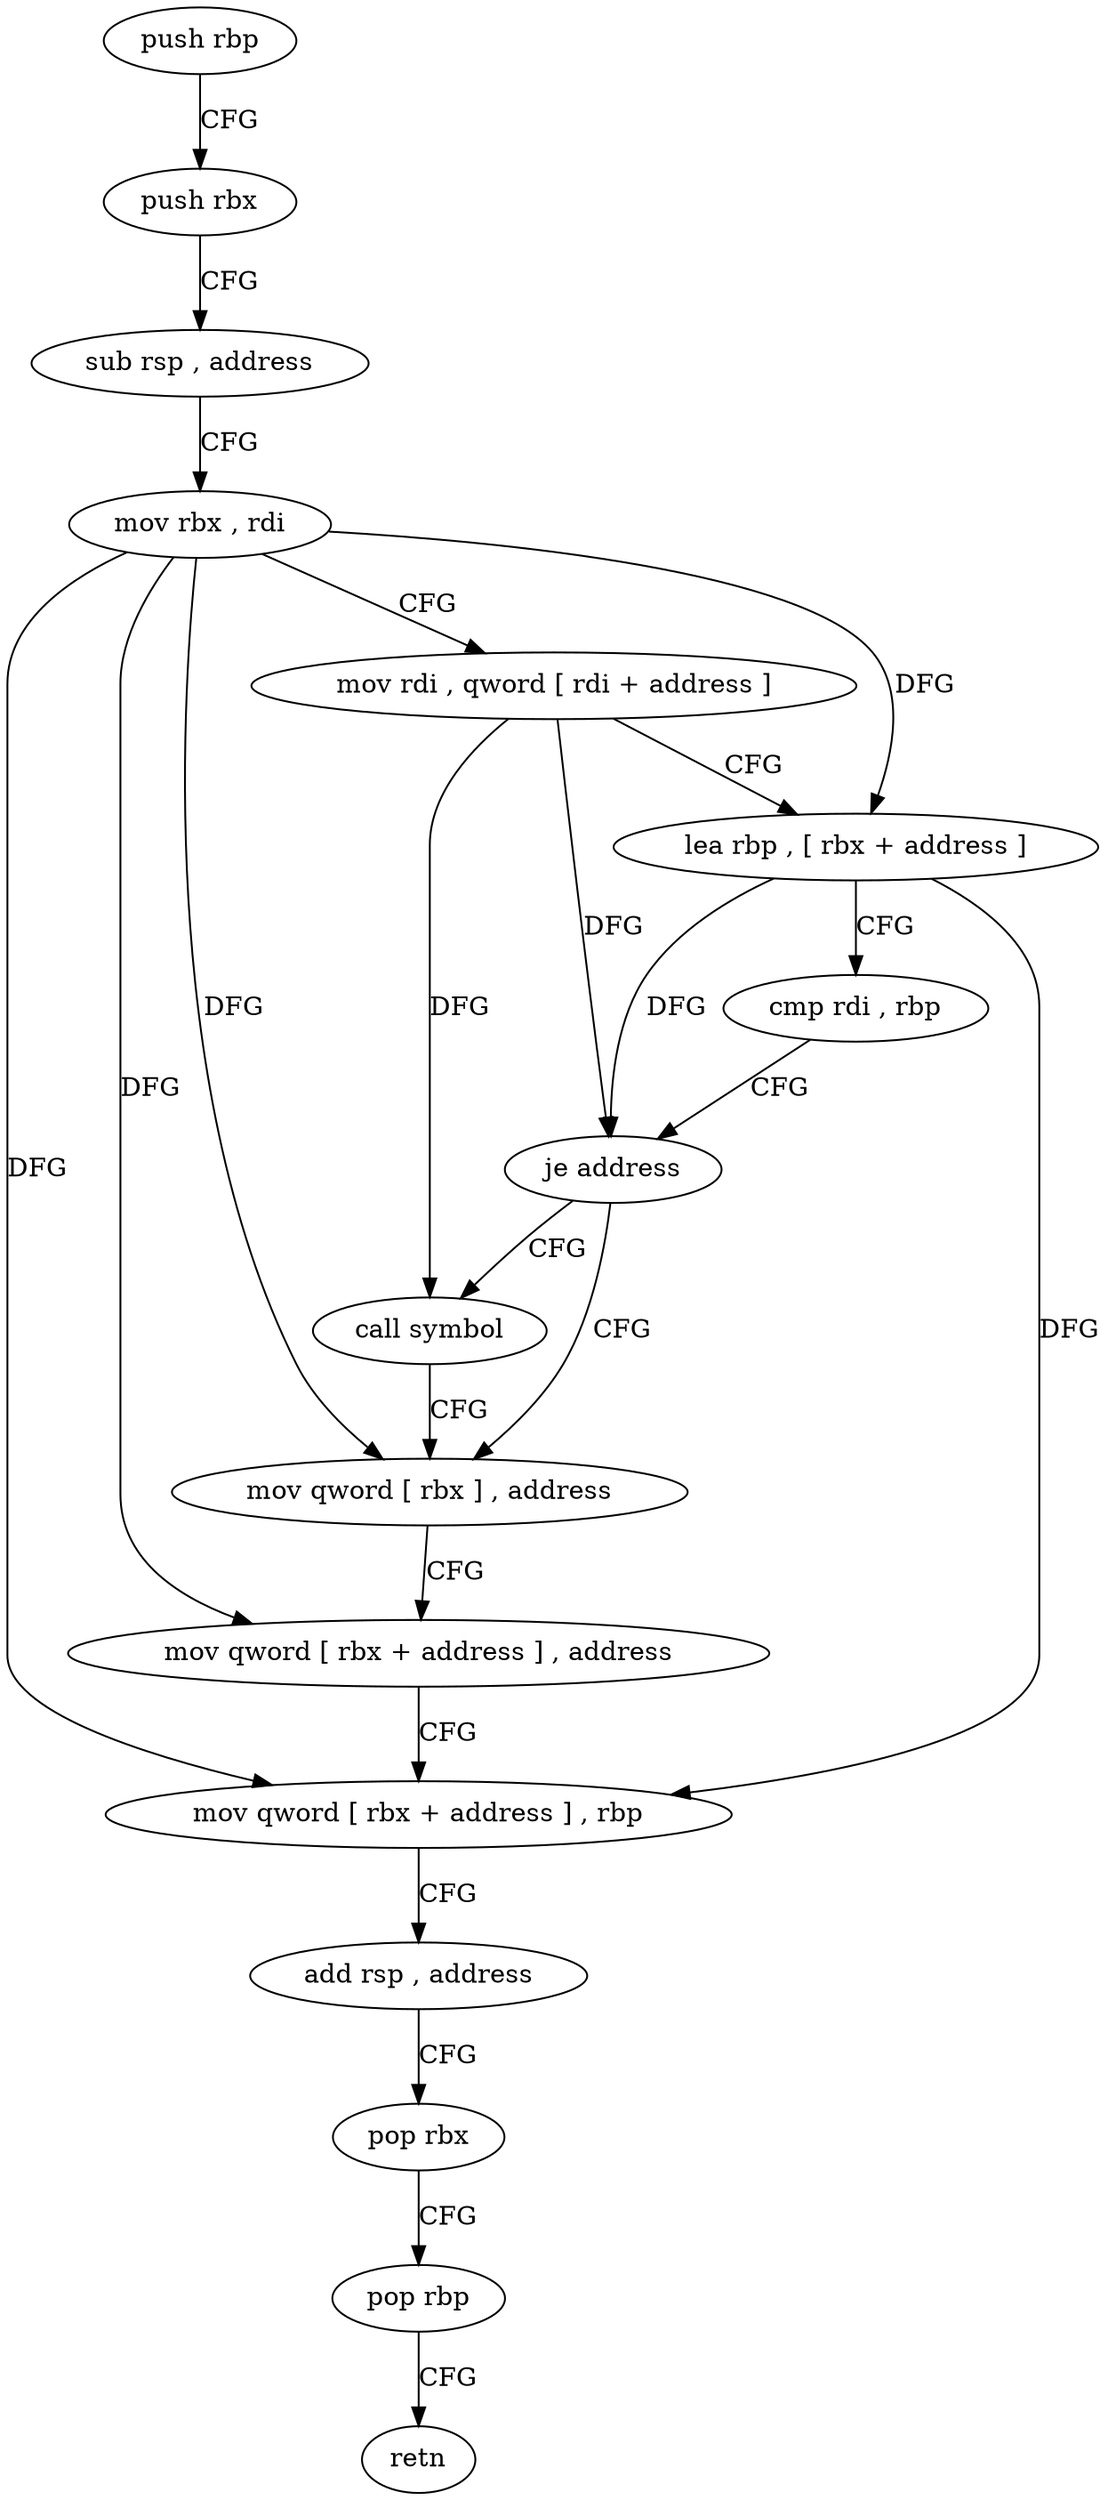 digraph "func" {
"4330485" [label = "push rbp" ]
"4330486" [label = "push rbx" ]
"4330487" [label = "sub rsp , address" ]
"4330491" [label = "mov rbx , rdi" ]
"4330494" [label = "mov rdi , qword [ rdi + address ]" ]
"4330498" [label = "lea rbp , [ rbx + address ]" ]
"4330502" [label = "cmp rdi , rbp" ]
"4330505" [label = "je address" ]
"4330512" [label = "mov qword [ rbx ] , address" ]
"4330507" [label = "call symbol" ]
"4330519" [label = "mov qword [ rbx + address ] , address" ]
"4330527" [label = "mov qword [ rbx + address ] , rbp" ]
"4330531" [label = "add rsp , address" ]
"4330535" [label = "pop rbx" ]
"4330536" [label = "pop rbp" ]
"4330537" [label = "retn" ]
"4330485" -> "4330486" [ label = "CFG" ]
"4330486" -> "4330487" [ label = "CFG" ]
"4330487" -> "4330491" [ label = "CFG" ]
"4330491" -> "4330494" [ label = "CFG" ]
"4330491" -> "4330498" [ label = "DFG" ]
"4330491" -> "4330512" [ label = "DFG" ]
"4330491" -> "4330519" [ label = "DFG" ]
"4330491" -> "4330527" [ label = "DFG" ]
"4330494" -> "4330498" [ label = "CFG" ]
"4330494" -> "4330505" [ label = "DFG" ]
"4330494" -> "4330507" [ label = "DFG" ]
"4330498" -> "4330502" [ label = "CFG" ]
"4330498" -> "4330505" [ label = "DFG" ]
"4330498" -> "4330527" [ label = "DFG" ]
"4330502" -> "4330505" [ label = "CFG" ]
"4330505" -> "4330512" [ label = "CFG" ]
"4330505" -> "4330507" [ label = "CFG" ]
"4330512" -> "4330519" [ label = "CFG" ]
"4330507" -> "4330512" [ label = "CFG" ]
"4330519" -> "4330527" [ label = "CFG" ]
"4330527" -> "4330531" [ label = "CFG" ]
"4330531" -> "4330535" [ label = "CFG" ]
"4330535" -> "4330536" [ label = "CFG" ]
"4330536" -> "4330537" [ label = "CFG" ]
}
